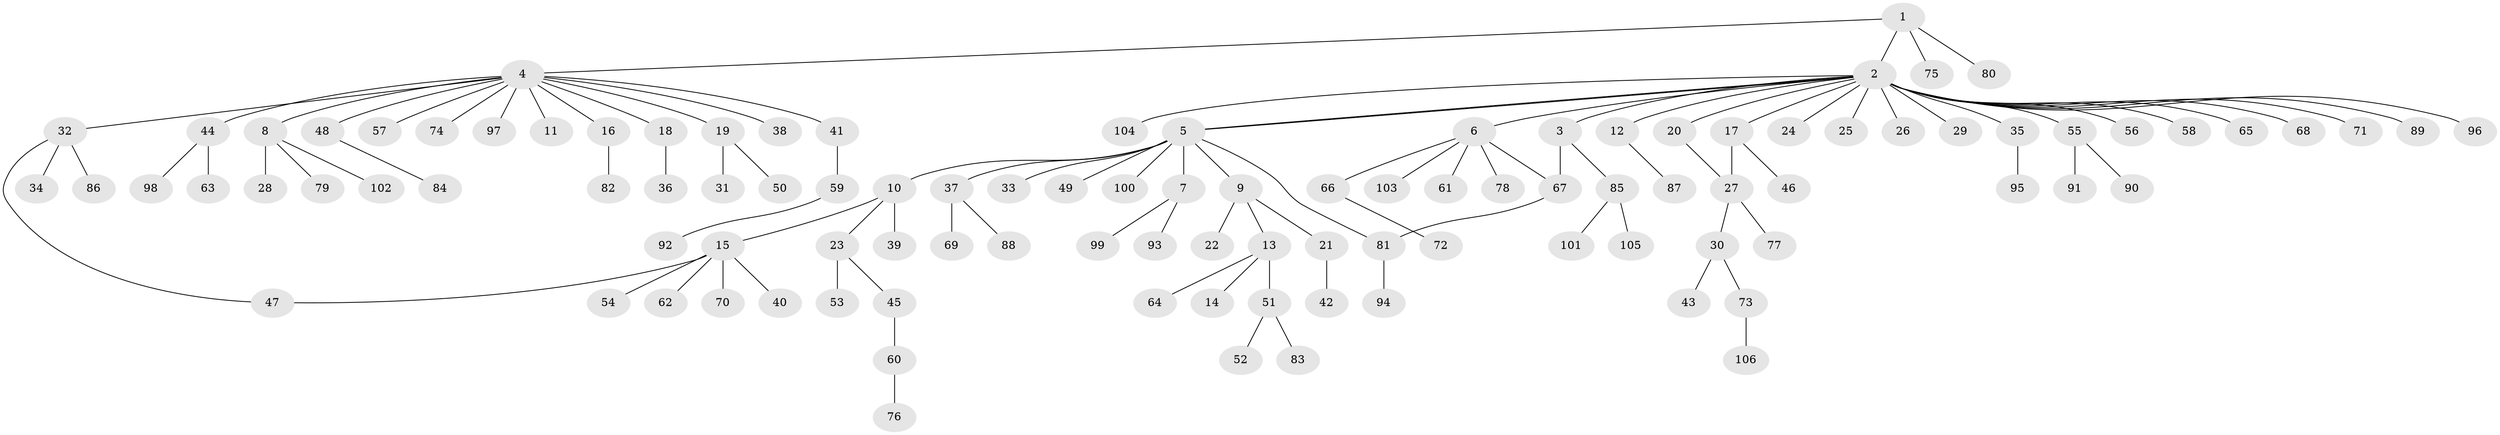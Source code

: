 // Generated by graph-tools (version 1.1) at 2025/11/02/27/25 16:11:13]
// undirected, 106 vertices, 110 edges
graph export_dot {
graph [start="1"]
  node [color=gray90,style=filled];
  1;
  2;
  3;
  4;
  5;
  6;
  7;
  8;
  9;
  10;
  11;
  12;
  13;
  14;
  15;
  16;
  17;
  18;
  19;
  20;
  21;
  22;
  23;
  24;
  25;
  26;
  27;
  28;
  29;
  30;
  31;
  32;
  33;
  34;
  35;
  36;
  37;
  38;
  39;
  40;
  41;
  42;
  43;
  44;
  45;
  46;
  47;
  48;
  49;
  50;
  51;
  52;
  53;
  54;
  55;
  56;
  57;
  58;
  59;
  60;
  61;
  62;
  63;
  64;
  65;
  66;
  67;
  68;
  69;
  70;
  71;
  72;
  73;
  74;
  75;
  76;
  77;
  78;
  79;
  80;
  81;
  82;
  83;
  84;
  85;
  86;
  87;
  88;
  89;
  90;
  91;
  92;
  93;
  94;
  95;
  96;
  97;
  98;
  99;
  100;
  101;
  102;
  103;
  104;
  105;
  106;
  1 -- 2;
  1 -- 4;
  1 -- 75;
  1 -- 80;
  2 -- 3;
  2 -- 5;
  2 -- 5;
  2 -- 6;
  2 -- 12;
  2 -- 17;
  2 -- 20;
  2 -- 24;
  2 -- 25;
  2 -- 26;
  2 -- 29;
  2 -- 35;
  2 -- 55;
  2 -- 56;
  2 -- 58;
  2 -- 65;
  2 -- 68;
  2 -- 71;
  2 -- 89;
  2 -- 96;
  2 -- 104;
  3 -- 67;
  3 -- 85;
  4 -- 8;
  4 -- 11;
  4 -- 16;
  4 -- 18;
  4 -- 19;
  4 -- 32;
  4 -- 38;
  4 -- 41;
  4 -- 44;
  4 -- 48;
  4 -- 57;
  4 -- 74;
  4 -- 97;
  5 -- 7;
  5 -- 9;
  5 -- 10;
  5 -- 33;
  5 -- 37;
  5 -- 49;
  5 -- 81;
  5 -- 100;
  6 -- 61;
  6 -- 66;
  6 -- 67;
  6 -- 78;
  6 -- 103;
  7 -- 93;
  7 -- 99;
  8 -- 28;
  8 -- 79;
  8 -- 102;
  9 -- 13;
  9 -- 21;
  9 -- 22;
  10 -- 15;
  10 -- 23;
  10 -- 39;
  12 -- 87;
  13 -- 14;
  13 -- 51;
  13 -- 64;
  15 -- 40;
  15 -- 47;
  15 -- 54;
  15 -- 62;
  15 -- 70;
  16 -- 82;
  17 -- 27;
  17 -- 46;
  18 -- 36;
  19 -- 31;
  19 -- 50;
  20 -- 27;
  21 -- 42;
  23 -- 45;
  23 -- 53;
  27 -- 30;
  27 -- 77;
  30 -- 43;
  30 -- 73;
  32 -- 34;
  32 -- 47;
  32 -- 86;
  35 -- 95;
  37 -- 69;
  37 -- 88;
  41 -- 59;
  44 -- 63;
  44 -- 98;
  45 -- 60;
  48 -- 84;
  51 -- 52;
  51 -- 83;
  55 -- 90;
  55 -- 91;
  59 -- 92;
  60 -- 76;
  66 -- 72;
  67 -- 81;
  73 -- 106;
  81 -- 94;
  85 -- 101;
  85 -- 105;
}
